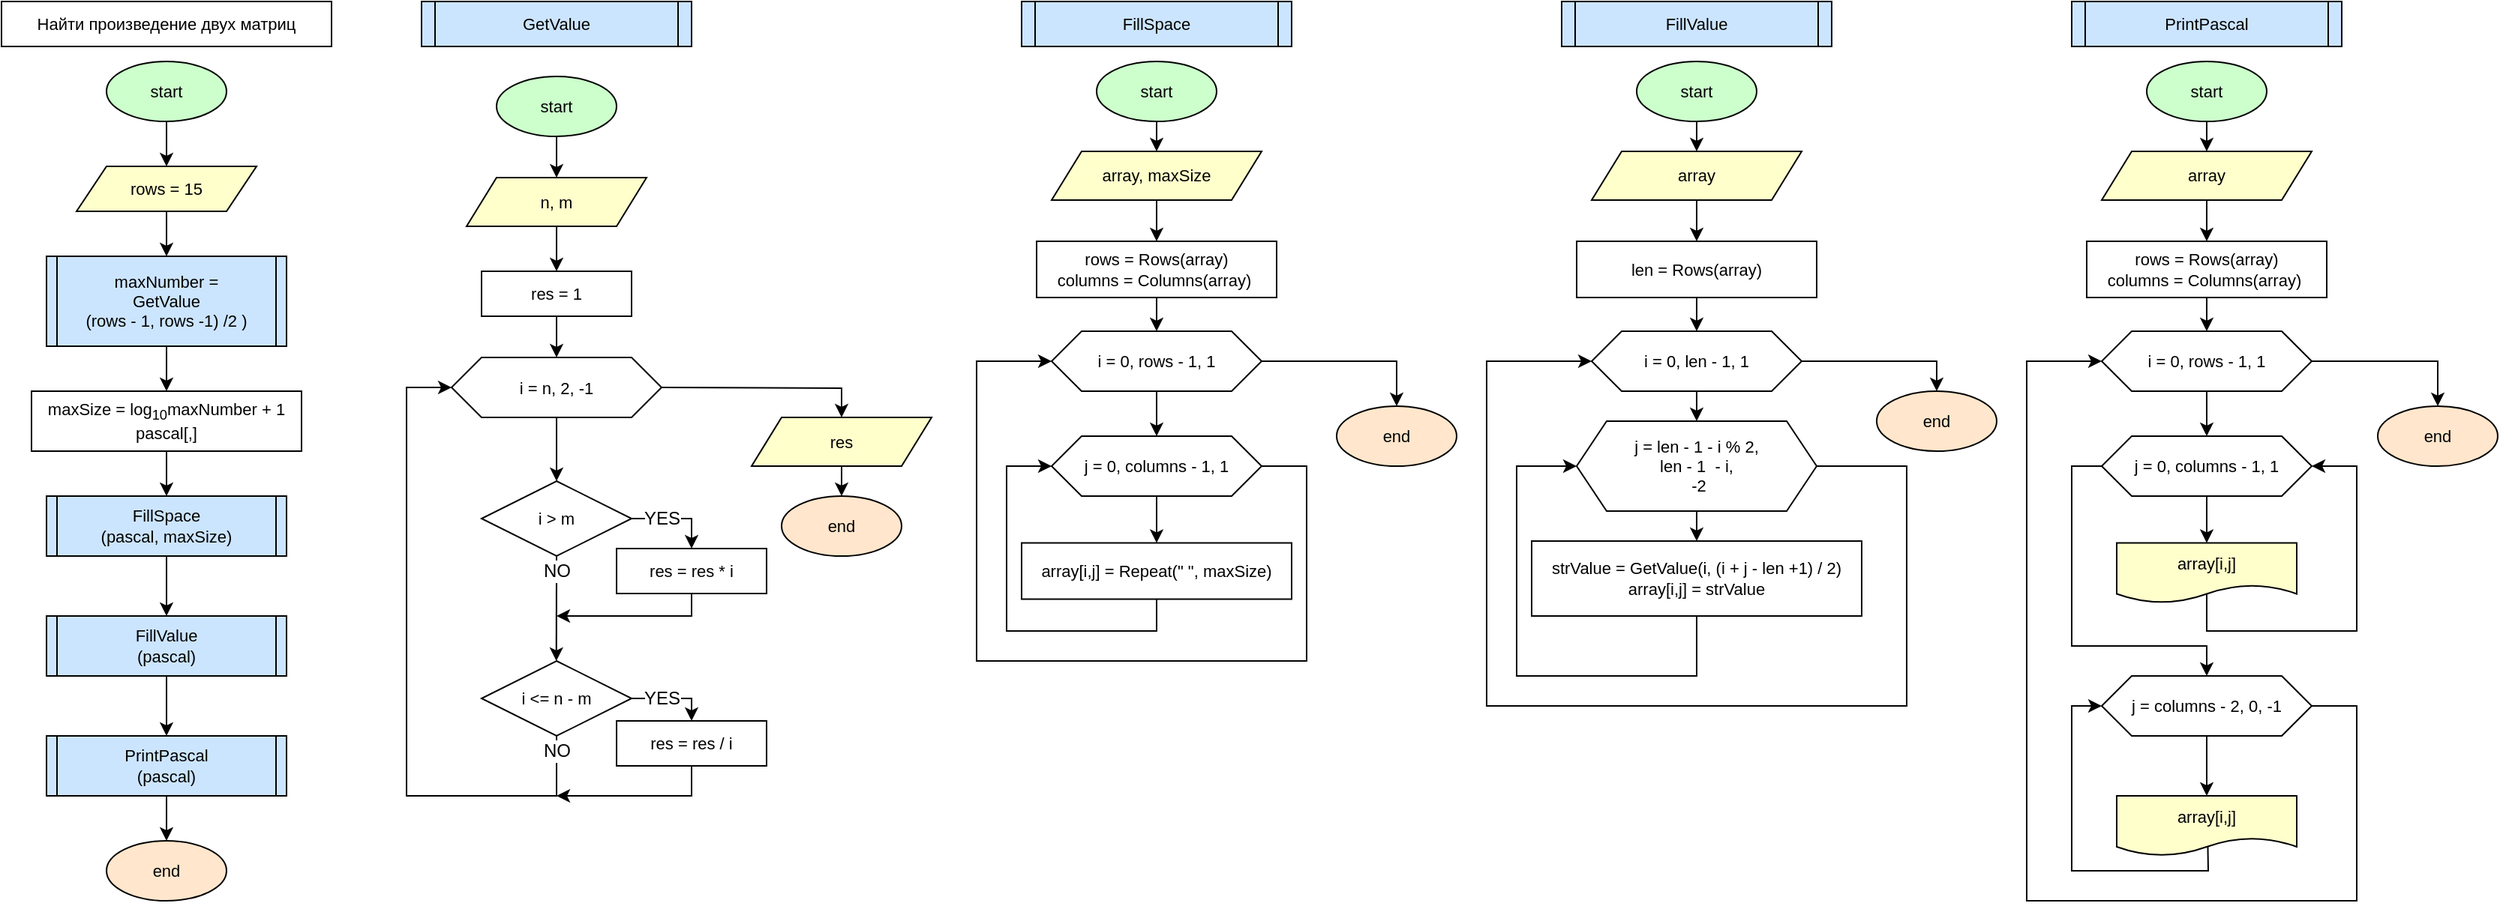 <mxfile scale="1.2" border="0">
    <diagram id="Aivqml-ADPJbA_GyeIOO" name="Page-1">
        <mxGraphModel dx="1597" dy="889" grid="1" gridSize="10" guides="1" tooltips="1" connect="1" arrows="1" fold="1" page="1" pageScale="1" pageWidth="827" pageHeight="1169" background="#FFFFFF" math="0" shadow="0">
            <root>
                <mxCell id="0"/>
                <mxCell id="1" parent="0"/>
                <mxCell id="453" value="" style="edgeStyle=none;rounded=0;orthogonalLoop=1;jettySize=auto;html=1;fontFamily=Helvetica;fontSize=11;fontColor=#000000;fillColor=#FFFFFF;strokeColor=#000000;labelBackgroundColor=none;" edge="1" parent="1" source="454">
                    <mxGeometry relative="1" as="geometry">
                        <mxPoint x="110" y="120" as="targetPoint"/>
                    </mxGeometry>
                </mxCell>
                <mxCell id="454" value="start" style="ellipse;whiteSpace=wrap;html=1;fillColor=#CCFFCC;fontSize=11;strokeColor=#000000;fontColor=#000000;rounded=0;labelBackgroundColor=none;endArrow=classic;" vertex="1" parent="1">
                    <mxGeometry x="70" y="50" width="80" height="40" as="geometry"/>
                </mxCell>
                <mxCell id="455" value="" style="edgeStyle=none;rounded=0;orthogonalLoop=1;jettySize=auto;html=1;fontFamily=Helvetica;fontSize=11;fontColor=#000000;fillColor=#FFFFFF;strokeColor=#000000;labelBackgroundColor=none;" edge="1" parent="1" source="456" target="462">
                    <mxGeometry relative="1" as="geometry"/>
                </mxCell>
                <mxCell id="456" value="maxNumber =&lt;br&gt;GetValue&lt;br&gt;(rows - 1, rows -1) /2 )" style="shape=process;whiteSpace=wrap;html=1;backgroundOutline=1;size=0.045;fillColor=#CCE5FF;fontSize=11;strokeColor=#000000;fontColor=#000000;rounded=0;labelBackgroundColor=none;endArrow=classic;" vertex="1" parent="1">
                    <mxGeometry x="30" y="180" width="160" height="60" as="geometry"/>
                </mxCell>
                <mxCell id="457" value="" style="edgeStyle=none;rounded=0;orthogonalLoop=1;jettySize=auto;html=1;fontFamily=Helvetica;fontSize=11;fontColor=#000000;fillColor=#FFFFFF;strokeColor=#000000;labelBackgroundColor=none;" edge="1" parent="1" source="458" target="464">
                    <mxGeometry relative="1" as="geometry"/>
                </mxCell>
                <mxCell id="458" value="FillSpace&lt;br&gt;(pascal, maxSize)" style="shape=process;whiteSpace=wrap;html=1;backgroundOutline=1;size=0.045;fillColor=#CCE5FF;fontSize=11;strokeColor=#000000;fontColor=#000000;rounded=0;labelBackgroundColor=none;endArrow=classic;" vertex="1" parent="1">
                    <mxGeometry x="30" y="340" width="160" height="40" as="geometry"/>
                </mxCell>
                <mxCell id="459" value="Найти произведение двух матриц" style="whiteSpace=wrap;html=1;rounded=0;fontSize=11;fillColor=#FFFFFF;strokeColor=#000000;fontColor=#000000;labelBackgroundColor=none;endArrow=classic;" vertex="1" parent="1">
                    <mxGeometry y="10" width="220" height="30" as="geometry"/>
                </mxCell>
                <mxCell id="460" value="" style="edgeStyle=none;rounded=0;orthogonalLoop=1;jettySize=auto;html=1;fontFamily=Helvetica;fontSize=11;fontColor=#000000;fillColor=#FFFFFF;strokeColor=#000000;labelBackgroundColor=none;" edge="1" parent="1" target="456">
                    <mxGeometry relative="1" as="geometry">
                        <mxPoint x="110" y="150" as="sourcePoint"/>
                    </mxGeometry>
                </mxCell>
                <mxCell id="461" value="" style="edgeStyle=none;rounded=0;orthogonalLoop=1;jettySize=auto;html=1;fontFamily=Helvetica;fontSize=11;fontColor=#000000;fillColor=#FFFFFF;strokeColor=#000000;labelBackgroundColor=none;" edge="1" parent="1" source="462" target="458">
                    <mxGeometry relative="1" as="geometry"/>
                </mxCell>
                <mxCell id="462" value="maxSize = log&lt;sub&gt;10&lt;/sub&gt;maxNumber + 1&lt;br&gt;pascal[,]" style="rounded=0;whiteSpace=wrap;html=1;fontFamily=Helvetica;fontSize=11;fontColor=#000000;strokeColor=#000000;fillColor=#FFFFFF;labelBackgroundColor=none;endArrow=classic;" vertex="1" parent="1">
                    <mxGeometry x="20" y="270" width="180" height="40" as="geometry"/>
                </mxCell>
                <mxCell id="463" value="" style="edgeStyle=none;rounded=0;orthogonalLoop=1;jettySize=auto;html=1;fontFamily=Helvetica;fontSize=11;fontColor=#000000;fillColor=#FFFFFF;strokeColor=#000000;labelBackgroundColor=none;" edge="1" parent="1" source="464" target="466">
                    <mxGeometry relative="1" as="geometry"/>
                </mxCell>
                <mxCell id="464" value="FillValue&lt;br&gt;(pascal)" style="shape=process;whiteSpace=wrap;html=1;backgroundOutline=1;size=0.045;fillColor=#CCE5FF;fontSize=11;strokeColor=#000000;fontColor=#000000;rounded=0;labelBackgroundColor=none;endArrow=classic;" vertex="1" parent="1">
                    <mxGeometry x="30" y="420" width="160" height="40" as="geometry"/>
                </mxCell>
                <mxCell id="465" value="" style="edgeStyle=none;rounded=0;orthogonalLoop=1;jettySize=auto;html=1;fontFamily=Helvetica;fontSize=11;fontColor=#000000;fillColor=#FFFFFF;strokeColor=#000000;labelBackgroundColor=none;" edge="1" parent="1" source="466" target="467">
                    <mxGeometry relative="1" as="geometry"/>
                </mxCell>
                <mxCell id="466" value="PrintPascal&lt;br&gt;(pascal)" style="shape=process;whiteSpace=wrap;html=1;backgroundOutline=1;size=0.045;fillColor=#CCE5FF;fontSize=11;strokeColor=#000000;fontColor=#000000;rounded=0;labelBackgroundColor=none;endArrow=classic;" vertex="1" parent="1">
                    <mxGeometry x="30" y="500" width="160" height="40" as="geometry"/>
                </mxCell>
                <mxCell id="467" value="end" style="ellipse;whiteSpace=wrap;html=1;fillColor=#FFE6CC;fontSize=11;strokeColor=#000000;fontColor=#000000;rounded=0;labelBackgroundColor=none;endArrow=classic;" vertex="1" parent="1">
                    <mxGeometry x="70" y="570" width="80" height="40" as="geometry"/>
                </mxCell>
                <mxCell id="468" value="rows = 15" style="shape=parallelogram;perimeter=parallelogramPerimeter;whiteSpace=wrap;html=1;fixedSize=1;fontFamily=Helvetica;fontSize=11;fontColor=#000000;strokeColor=#000000;fillColor=#FFFFCC;rounded=0;labelBackgroundColor=none;endArrow=classic;" vertex="1" parent="1">
                    <mxGeometry x="50" y="120" width="120" height="30" as="geometry"/>
                </mxCell>
                <mxCell id="469" value="GetValue" style="shape=process;whiteSpace=wrap;html=1;backgroundOutline=1;fontSize=11;size=0.05;fillColor=#CCE5FF;rounded=0;strokeColor=#000000;fontColor=#000000;labelBackgroundColor=none;endArrow=classic;" vertex="1" parent="1">
                    <mxGeometry x="280" y="10" width="180" height="30" as="geometry"/>
                </mxCell>
                <mxCell id="470" value="" style="edgeStyle=none;orthogonalLoop=1;jettySize=auto;html=1;fontSize=11;rounded=0;fillColor=#FFFFFF;strokeColor=#000000;fontColor=#000000;labelBackgroundColor=none;" edge="1" parent="1" source="471" target="473">
                    <mxGeometry relative="1" as="geometry"/>
                </mxCell>
                <mxCell id="471" value="start" style="ellipse;whiteSpace=wrap;html=1;fillColor=#CCFFCC;rounded=0;fontSize=11;strokeColor=#000000;fontColor=#000000;labelBackgroundColor=none;endArrow=classic;" vertex="1" parent="1">
                    <mxGeometry x="330" y="60" width="80" height="40" as="geometry"/>
                </mxCell>
                <mxCell id="472" value="" style="edgeStyle=none;orthogonalLoop=1;jettySize=auto;html=1;fontSize=11;rounded=0;fillColor=#FFFFFF;strokeColor=#000000;fontColor=#000000;labelBackgroundColor=none;" edge="1" parent="1" source="473" target="475">
                    <mxGeometry relative="1" as="geometry"/>
                </mxCell>
                <mxCell id="473" value="n, m" style="shape=parallelogram;perimeter=parallelogramPerimeter;whiteSpace=wrap;html=1;fixedSize=1;fontSize=11;fillColor=#FFFFCC;rounded=0;strokeColor=#000000;fontColor=#000000;labelBackgroundColor=none;endArrow=classic;" vertex="1" parent="1">
                    <mxGeometry x="310" y="127.5" width="120" height="32.5" as="geometry"/>
                </mxCell>
                <mxCell id="474" value="" style="edgeStyle=none;orthogonalLoop=1;jettySize=auto;html=1;fontSize=11;rounded=0;fillColor=#FFFFFF;strokeColor=#000000;fontColor=#000000;labelBackgroundColor=none;" edge="1" parent="1" source="475" target="477">
                    <mxGeometry relative="1" as="geometry"/>
                </mxCell>
                <mxCell id="475" value="res = 1" style="whiteSpace=wrap;html=1;rounded=0;fontSize=11;fillColor=#FFFFFF;strokeColor=#000000;fontColor=#000000;labelBackgroundColor=none;endArrow=classic;" vertex="1" parent="1">
                    <mxGeometry x="320" y="190" width="100" height="30" as="geometry"/>
                </mxCell>
                <mxCell id="476" value="" style="edgeStyle=none;orthogonalLoop=1;jettySize=auto;html=1;fontSize=11;rounded=0;entryX=0.5;entryY=0;entryDx=0;entryDy=0;fillColor=#FFFFFF;strokeColor=#000000;fontColor=#000000;labelBackgroundColor=none;" edge="1" parent="1" source="477" target="488">
                    <mxGeometry relative="1" as="geometry">
                        <mxPoint x="370" y="317.5" as="targetPoint"/>
                    </mxGeometry>
                </mxCell>
                <mxCell id="477" value="i = n, 2, -1" style="shape=hexagon;perimeter=hexagonPerimeter2;whiteSpace=wrap;html=1;fixedSize=1;fontSize=11;rounded=0;fillColor=#FFFFFF;strokeColor=#000000;fontColor=#000000;labelBackgroundColor=none;endArrow=classic;" vertex="1" parent="1">
                    <mxGeometry x="300" y="247.5" width="140" height="40" as="geometry"/>
                </mxCell>
                <mxCell id="478" value="" style="edgeStyle=none;orthogonalLoop=1;jettySize=auto;html=1;fontSize=11;exitX=1;exitY=0.5;exitDx=0;exitDy=0;entryX=0.5;entryY=0;entryDx=0;entryDy=0;rounded=0;fillColor=#FFFFFF;strokeColor=#000000;fontColor=#000000;labelBackgroundColor=none;" edge="1" parent="1" source="477" target="482">
                    <mxGeometry relative="1" as="geometry">
                        <Array as="points">
                            <mxPoint x="560" y="268"/>
                        </Array>
                    </mxGeometry>
                </mxCell>
                <mxCell id="479" style="edgeStyle=none;orthogonalLoop=1;jettySize=auto;html=1;entryX=0;entryY=0.5;entryDx=0;entryDy=0;fontSize=11;rounded=0;exitX=0.5;exitY=1;exitDx=0;exitDy=0;fillColor=#FFFFFF;strokeColor=#000000;fontColor=#000000;labelBackgroundColor=none;" edge="1" parent="1" source="493" target="477">
                    <mxGeometry relative="1" as="geometry">
                        <Array as="points">
                            <mxPoint x="370" y="540"/>
                            <mxPoint x="270" y="540"/>
                            <mxPoint x="270" y="267.5"/>
                        </Array>
                        <mxPoint x="260" y="450" as="sourcePoint"/>
                    </mxGeometry>
                </mxCell>
                <mxCell id="480" value="NO" style="edgeLabel;html=1;align=center;verticalAlign=middle;resizable=0;points=[];fontSize=12;fontFamily=Helvetica;fontColor=#000000;labelBackgroundColor=#FFFFFF;" vertex="1" connectable="0" parent="479">
                    <mxGeometry x="-0.957" relative="1" as="geometry">
                        <mxPoint as="offset"/>
                    </mxGeometry>
                </mxCell>
                <mxCell id="481" value="" style="edgeStyle=none;orthogonalLoop=1;jettySize=auto;html=1;fontSize=11;rounded=0;fillColor=#FFFFFF;strokeColor=#000000;fontColor=#000000;labelBackgroundColor=none;" edge="1" parent="1" source="482" target="483">
                    <mxGeometry relative="1" as="geometry"/>
                </mxCell>
                <mxCell id="482" value="res" style="shape=parallelogram;perimeter=parallelogramPerimeter;whiteSpace=wrap;html=1;fixedSize=1;fontSize=11;fillColor=#FFFFCC;rounded=0;strokeColor=#000000;fontColor=#000000;labelBackgroundColor=none;endArrow=classic;" vertex="1" parent="1">
                    <mxGeometry x="500" y="287.5" width="120" height="32.5" as="geometry"/>
                </mxCell>
                <mxCell id="483" value="end" style="ellipse;whiteSpace=wrap;html=1;fillColor=#FFE6CC;rounded=0;fontSize=11;strokeColor=#000000;fontColor=#000000;labelBackgroundColor=none;endArrow=classic;" vertex="1" parent="1">
                    <mxGeometry x="520" y="340" width="80" height="40" as="geometry"/>
                </mxCell>
                <mxCell id="484" style="edgeStyle=none;rounded=0;orthogonalLoop=1;jettySize=auto;html=1;exitX=1;exitY=0.5;exitDx=0;exitDy=0;entryX=0.5;entryY=0;entryDx=0;entryDy=0;fontFamily=Helvetica;fontSize=11;fontColor=#000000;fillColor=#FFFFFF;strokeColor=#000000;labelBackgroundColor=none;" edge="1" parent="1" source="488" target="490">
                    <mxGeometry relative="1" as="geometry">
                        <Array as="points">
                            <mxPoint x="460" y="355"/>
                        </Array>
                    </mxGeometry>
                </mxCell>
                <mxCell id="485" value="YES" style="edgeLabel;html=1;align=center;verticalAlign=middle;resizable=0;points=[];fontSize=12;fontFamily=Helvetica;fontColor=#000000;labelBackgroundColor=#FFFFFF;" vertex="1" connectable="0" parent="484">
                    <mxGeometry x="-0.591" relative="1" as="geometry">
                        <mxPoint x="7" as="offset"/>
                    </mxGeometry>
                </mxCell>
                <mxCell id="486" style="edgeStyle=none;rounded=0;orthogonalLoop=1;jettySize=auto;html=1;exitX=0.5;exitY=1;exitDx=0;exitDy=0;fontFamily=Helvetica;fontSize=11;fontColor=#000000;fillColor=#FFFFFF;strokeColor=#000000;labelBackgroundColor=none;" edge="1" parent="1" source="488">
                    <mxGeometry relative="1" as="geometry">
                        <mxPoint x="369.857" y="450.0" as="targetPoint"/>
                    </mxGeometry>
                </mxCell>
                <mxCell id="487" value="NO" style="edgeLabel;html=1;align=center;verticalAlign=middle;resizable=0;points=[];fontSize=12;fontFamily=Helvetica;fontColor=#000000;labelBackgroundColor=#FFFFFF;" vertex="1" connectable="0" parent="486">
                    <mxGeometry x="-0.729" relative="1" as="geometry">
                        <mxPoint as="offset"/>
                    </mxGeometry>
                </mxCell>
                <mxCell id="488" value="i &amp;gt; m" style="rhombus;whiteSpace=wrap;html=1;fontFamily=Helvetica;fontSize=11;fontColor=#000000;strokeColor=#000000;fillColor=#FFFFFF;rounded=0;labelBackgroundColor=none;endArrow=classic;" vertex="1" parent="1">
                    <mxGeometry x="320" y="330" width="100" height="50" as="geometry"/>
                </mxCell>
                <mxCell id="489" style="edgeStyle=none;rounded=0;orthogonalLoop=1;jettySize=auto;html=1;exitX=0.5;exitY=1;exitDx=0;exitDy=0;fontFamily=Helvetica;fontSize=11;fontColor=#000000;endArrow=classic;endFill=1;fillColor=#FFFFFF;strokeColor=#000000;labelBackgroundColor=none;" edge="1" parent="1" source="490">
                    <mxGeometry relative="1" as="geometry">
                        <mxPoint x="370" y="420.0" as="targetPoint"/>
                        <Array as="points">
                            <mxPoint x="460" y="420"/>
                        </Array>
                    </mxGeometry>
                </mxCell>
                <mxCell id="490" value="res = res * i" style="whiteSpace=wrap;html=1;rounded=0;fontSize=11;fillColor=#FFFFFF;strokeColor=#000000;fontColor=#000000;labelBackgroundColor=none;endArrow=classic;" vertex="1" parent="1">
                    <mxGeometry x="410" y="375" width="100" height="30" as="geometry"/>
                </mxCell>
                <mxCell id="491" style="edgeStyle=none;rounded=0;orthogonalLoop=1;jettySize=auto;html=1;exitX=1;exitY=0.5;exitDx=0;exitDy=0;entryX=0.5;entryY=0;entryDx=0;entryDy=0;fontFamily=Helvetica;fontSize=11;fontColor=#000000;endArrow=classic;endFill=1;fillColor=#FFFFFF;strokeColor=#000000;labelBackgroundColor=none;" edge="1" parent="1" source="493" target="495">
                    <mxGeometry relative="1" as="geometry">
                        <Array as="points">
                            <mxPoint x="460" y="475"/>
                        </Array>
                    </mxGeometry>
                </mxCell>
                <mxCell id="492" value="YES" style="edgeLabel;html=1;align=center;verticalAlign=middle;resizable=0;points=[];fontSize=12;fontFamily=Helvetica;fontColor=#000000;labelBackgroundColor=#FFFFFF;" vertex="1" connectable="0" parent="491">
                    <mxGeometry x="-0.704" relative="1" as="geometry">
                        <mxPoint x="12" as="offset"/>
                    </mxGeometry>
                </mxCell>
                <mxCell id="493" value="i &amp;lt;= n - m" style="rhombus;whiteSpace=wrap;html=1;fontFamily=Helvetica;fontSize=11;fontColor=#000000;strokeColor=#000000;fillColor=#FFFFFF;rounded=0;labelBackgroundColor=none;endArrow=classic;" vertex="1" parent="1">
                    <mxGeometry x="320" y="450" width="100" height="50" as="geometry"/>
                </mxCell>
                <mxCell id="494" style="edgeStyle=none;rounded=0;orthogonalLoop=1;jettySize=auto;html=1;exitX=0.5;exitY=1;exitDx=0;exitDy=0;fontFamily=Helvetica;fontSize=11;fontColor=#000000;endArrow=classic;endFill=1;fillColor=#FFFFFF;strokeColor=#000000;labelBackgroundColor=none;" edge="1" parent="1" source="495">
                    <mxGeometry relative="1" as="geometry">
                        <mxPoint x="370" y="540.0" as="targetPoint"/>
                        <Array as="points">
                            <mxPoint x="460" y="540"/>
                        </Array>
                    </mxGeometry>
                </mxCell>
                <mxCell id="495" value="res = res / i" style="whiteSpace=wrap;html=1;rounded=0;fontSize=11;fillColor=#FFFFFF;strokeColor=#000000;fontColor=#000000;labelBackgroundColor=none;endArrow=classic;" vertex="1" parent="1">
                    <mxGeometry x="410" y="490" width="100" height="30" as="geometry"/>
                </mxCell>
                <mxCell id="496" value="FillSpace" style="shape=process;whiteSpace=wrap;html=1;backgroundOutline=1;fontSize=11;size=0.05;fillColor=#CCE5FF;rounded=0;strokeColor=#000000;fontColor=#000000;labelBackgroundColor=none;endArrow=classic;" vertex="1" parent="1">
                    <mxGeometry x="680" y="10" width="180" height="30" as="geometry"/>
                </mxCell>
                <mxCell id="497" style="edgeStyle=none;orthogonalLoop=1;jettySize=auto;html=1;entryX=0.5;entryY=0;entryDx=0;entryDy=0;fontSize=11;endArrow=classic;endFill=1;rounded=0;fillColor=#FFFFFF;strokeColor=#000000;fontColor=#000000;labelBackgroundColor=none;" edge="1" parent="1" source="498" target="500">
                    <mxGeometry relative="1" as="geometry"/>
                </mxCell>
                <mxCell id="498" value="start" style="ellipse;whiteSpace=wrap;html=1;fillColor=#CCFFCC;rounded=0;fontSize=11;strokeColor=#000000;fontColor=#000000;labelBackgroundColor=none;endArrow=classic;" vertex="1" parent="1">
                    <mxGeometry x="730" y="50" width="80" height="40" as="geometry"/>
                </mxCell>
                <mxCell id="499" value="" style="edgeStyle=none;rounded=0;orthogonalLoop=1;jettySize=auto;html=1;fontFamily=Helvetica;fontSize=11;fontColor=#000000;endArrow=classic;endFill=1;fillColor=#FFFFFF;strokeColor=#000000;labelBackgroundColor=none;" edge="1" parent="1" source="500" target="511">
                    <mxGeometry relative="1" as="geometry"/>
                </mxCell>
                <mxCell id="500" value="array, maxSize" style="shape=parallelogram;perimeter=parallelogramPerimeter;whiteSpace=wrap;html=1;fixedSize=1;fontSize=11;fillColor=#FFFFCC;rounded=0;strokeColor=#000000;fontColor=#000000;labelBackgroundColor=none;endArrow=classic;" vertex="1" parent="1">
                    <mxGeometry x="700" y="110" width="140" height="32.5" as="geometry"/>
                </mxCell>
                <mxCell id="501" value="" style="edgeStyle=none;orthogonalLoop=1;jettySize=auto;html=1;fontSize=11;rounded=0;entryX=0.5;entryY=0;entryDx=0;entryDy=0;fillColor=#FFFFFF;strokeColor=#000000;fontColor=#000000;labelBackgroundColor=none;" edge="1" parent="1" source="503" target="506">
                    <mxGeometry relative="1" as="geometry">
                        <mxPoint x="770" y="300.0" as="targetPoint"/>
                    </mxGeometry>
                </mxCell>
                <mxCell id="502" style="edgeStyle=none;orthogonalLoop=1;jettySize=auto;html=1;exitX=1;exitY=0.5;exitDx=0;exitDy=0;fontSize=11;endArrow=classic;endFill=1;entryX=0.5;entryY=0;entryDx=0;entryDy=0;rounded=0;fillColor=#FFFFFF;strokeColor=#000000;fontColor=#000000;labelBackgroundColor=none;" edge="1" parent="1" source="503" target="509">
                    <mxGeometry relative="1" as="geometry">
                        <mxPoint x="930" y="270" as="targetPoint"/>
                        <Array as="points">
                            <mxPoint x="930" y="250"/>
                        </Array>
                    </mxGeometry>
                </mxCell>
                <mxCell id="503" value="i = 0, rows - 1, 1" style="shape=hexagon;perimeter=hexagonPerimeter2;whiteSpace=wrap;html=1;fixedSize=1;fontSize=11;rounded=0;fillColor=#FFFFFF;strokeColor=#000000;fontColor=#000000;labelBackgroundColor=none;endArrow=classic;" vertex="1" parent="1">
                    <mxGeometry x="700" y="230" width="140" height="40" as="geometry"/>
                </mxCell>
                <mxCell id="504" style="edgeStyle=none;orthogonalLoop=1;jettySize=auto;html=1;exitX=1;exitY=0.5;exitDx=0;exitDy=0;fontSize=11;endArrow=classic;endFill=1;entryX=0;entryY=0.5;entryDx=0;entryDy=0;rounded=0;fillColor=#FFFFFF;strokeColor=#000000;fontColor=#000000;labelBackgroundColor=none;" edge="1" parent="1" source="506" target="503">
                    <mxGeometry relative="1" as="geometry">
                        <mxPoint x="770" y="550" as="targetPoint"/>
                        <Array as="points">
                            <mxPoint x="870" y="320"/>
                            <mxPoint x="870" y="450"/>
                            <mxPoint x="770" y="450"/>
                            <mxPoint x="650" y="450"/>
                            <mxPoint x="650" y="250"/>
                        </Array>
                    </mxGeometry>
                </mxCell>
                <mxCell id="505" value="" style="edgeStyle=none;rounded=0;orthogonalLoop=1;jettySize=auto;html=1;fillColor=#FFFFFF;strokeColor=#000000;fontColor=#000000;labelBackgroundColor=none;" edge="1" parent="1" source="506" target="508">
                    <mxGeometry relative="1" as="geometry"/>
                </mxCell>
                <mxCell id="506" value="j = 0, columns - 1, 1" style="shape=hexagon;perimeter=hexagonPerimeter2;whiteSpace=wrap;html=1;fixedSize=1;fontSize=11;rounded=0;fillColor=#FFFFFF;strokeColor=#000000;fontColor=#000000;labelBackgroundColor=none;endArrow=classic;" vertex="1" parent="1">
                    <mxGeometry x="700" y="300" width="140" height="40" as="geometry"/>
                </mxCell>
                <mxCell id="507" style="edgeStyle=none;orthogonalLoop=1;jettySize=auto;html=1;exitX=0.5;exitY=1;exitDx=0;exitDy=0;entryX=0;entryY=0.5;entryDx=0;entryDy=0;fontSize=11;rounded=0;fillColor=#FFFFFF;strokeColor=#000000;fontColor=#000000;labelBackgroundColor=none;" edge="1" parent="1" source="508" target="506">
                    <mxGeometry relative="1" as="geometry">
                        <Array as="points">
                            <mxPoint x="770" y="430"/>
                            <mxPoint x="670" y="430"/>
                            <mxPoint x="670" y="320"/>
                        </Array>
                    </mxGeometry>
                </mxCell>
                <mxCell id="508" value="array[i,j] = Repeat(&quot; &quot;, maxSize)" style="whiteSpace=wrap;html=1;rounded=0;fontSize=11;fillColor=#FFFFFF;strokeColor=#000000;fontColor=#000000;labelBackgroundColor=none;endArrow=classic;" vertex="1" parent="1">
                    <mxGeometry x="680" y="371.25" width="180" height="37.5" as="geometry"/>
                </mxCell>
                <mxCell id="509" value="end" style="ellipse;whiteSpace=wrap;html=1;fillColor=#FFE6CC;rounded=0;fontSize=11;strokeColor=#000000;fontColor=#000000;labelBackgroundColor=none;endArrow=classic;" vertex="1" parent="1">
                    <mxGeometry x="890" y="280" width="80" height="40" as="geometry"/>
                </mxCell>
                <mxCell id="510" value="" style="edgeStyle=none;rounded=0;orthogonalLoop=1;jettySize=auto;html=1;fontFamily=Helvetica;fontSize=11;fontColor=#000000;endArrow=classic;endFill=1;entryX=0.5;entryY=0;entryDx=0;entryDy=0;fillColor=#FFFFFF;strokeColor=#000000;labelBackgroundColor=none;" edge="1" parent="1" source="511" target="503">
                    <mxGeometry relative="1" as="geometry">
                        <mxPoint x="770" y="230" as="targetPoint"/>
                    </mxGeometry>
                </mxCell>
                <mxCell id="511" value="rows = Rows(array)&lt;br&gt;columns = Columns(array)&amp;nbsp;" style="whiteSpace=wrap;html=1;rounded=0;fontSize=11;fillColor=#FFFFFF;strokeColor=#000000;fontColor=#000000;labelBackgroundColor=none;endArrow=classic;" vertex="1" parent="1">
                    <mxGeometry x="690" y="170" width="160" height="37.5" as="geometry"/>
                </mxCell>
                <mxCell id="512" value="FillValue" style="shape=process;whiteSpace=wrap;html=1;backgroundOutline=1;fontSize=11;size=0.05;fillColor=#CCE5FF;rounded=0;strokeColor=#000000;fontColor=#000000;labelBackgroundColor=none;endArrow=classic;" vertex="1" parent="1">
                    <mxGeometry x="1040" y="10" width="180" height="30" as="geometry"/>
                </mxCell>
                <mxCell id="513" style="edgeStyle=none;orthogonalLoop=1;jettySize=auto;html=1;entryX=0.5;entryY=0;entryDx=0;entryDy=0;fontSize=11;endArrow=classic;endFill=1;rounded=0;fillColor=#FFFFFF;strokeColor=#000000;fontColor=#000000;labelBackgroundColor=none;" edge="1" parent="1" source="514" target="516">
                    <mxGeometry relative="1" as="geometry"/>
                </mxCell>
                <mxCell id="514" value="start" style="ellipse;whiteSpace=wrap;html=1;fillColor=#CCFFCC;rounded=0;fontSize=11;strokeColor=#000000;fontColor=#000000;labelBackgroundColor=none;endArrow=classic;" vertex="1" parent="1">
                    <mxGeometry x="1090" y="50" width="80" height="40" as="geometry"/>
                </mxCell>
                <mxCell id="515" value="" style="edgeStyle=none;rounded=0;orthogonalLoop=1;jettySize=auto;html=1;fontFamily=Helvetica;fontSize=11;fontColor=#000000;endArrow=classic;endFill=1;fillColor=#FFFFFF;strokeColor=#000000;labelBackgroundColor=none;" edge="1" parent="1" source="516" target="525">
                    <mxGeometry relative="1" as="geometry"/>
                </mxCell>
                <mxCell id="516" value="array" style="shape=parallelogram;perimeter=parallelogramPerimeter;whiteSpace=wrap;html=1;fixedSize=1;fontSize=11;fillColor=#FFFFCC;rounded=0;strokeColor=#000000;fontColor=#000000;labelBackgroundColor=none;endArrow=classic;" vertex="1" parent="1">
                    <mxGeometry x="1060" y="110" width="140" height="32.5" as="geometry"/>
                </mxCell>
                <mxCell id="517" value="" style="edgeStyle=none;orthogonalLoop=1;jettySize=auto;html=1;fontSize=11;rounded=0;entryX=0.5;entryY=0;entryDx=0;entryDy=0;fillColor=#FFFFFF;strokeColor=#000000;fontColor=#000000;labelBackgroundColor=none;" edge="1" parent="1" source="519" target="521">
                    <mxGeometry relative="1" as="geometry">
                        <mxPoint x="1130" y="300.0" as="targetPoint"/>
                    </mxGeometry>
                </mxCell>
                <mxCell id="518" style="edgeStyle=none;orthogonalLoop=1;jettySize=auto;html=1;exitX=1;exitY=0.5;exitDx=0;exitDy=0;fontSize=11;endArrow=classic;endFill=1;entryX=0.5;entryY=0;entryDx=0;entryDy=0;rounded=0;fillColor=#FFFFFF;strokeColor=#000000;fontColor=#000000;labelBackgroundColor=none;" edge="1" parent="1" source="519" target="526">
                    <mxGeometry relative="1" as="geometry">
                        <mxPoint x="1290" y="280" as="targetPoint"/>
                        <Array as="points">
                            <mxPoint x="1290" y="250"/>
                        </Array>
                    </mxGeometry>
                </mxCell>
                <mxCell id="519" value="i = 0, len - 1, 1" style="shape=hexagon;perimeter=hexagonPerimeter2;whiteSpace=wrap;html=1;fixedSize=1;fontSize=11;rounded=0;fillColor=#FFFFFF;strokeColor=#000000;fontColor=#000000;labelBackgroundColor=none;endArrow=classic;" vertex="1" parent="1">
                    <mxGeometry x="1060" y="230" width="140" height="40" as="geometry"/>
                </mxCell>
                <mxCell id="520" value="" style="edgeStyle=none;rounded=0;orthogonalLoop=1;jettySize=auto;html=1;fillColor=#FFFFFF;strokeColor=#000000;fontColor=#000000;labelBackgroundColor=none;" edge="1" parent="1" source="521" target="523">
                    <mxGeometry relative="1" as="geometry"/>
                </mxCell>
                <mxCell id="521" value="j = len - 1 - i % 2,&lt;br&gt;len - 1&amp;nbsp; - i,&lt;br&gt;&amp;nbsp;-2" style="shape=hexagon;perimeter=hexagonPerimeter2;whiteSpace=wrap;html=1;fixedSize=1;fontSize=11;rounded=0;fillColor=#FFFFFF;strokeColor=#000000;fontColor=#000000;labelBackgroundColor=none;endArrow=classic;" vertex="1" parent="1">
                    <mxGeometry x="1050" y="290" width="160" height="60" as="geometry"/>
                </mxCell>
                <mxCell id="522" style="edgeStyle=none;orthogonalLoop=1;jettySize=auto;html=1;exitX=0.5;exitY=1;exitDx=0;exitDy=0;entryX=0;entryY=0.5;entryDx=0;entryDy=0;fontSize=11;rounded=0;fillColor=#FFFFFF;strokeColor=#000000;fontColor=#000000;labelBackgroundColor=none;" edge="1" parent="1" source="523" target="521">
                    <mxGeometry relative="1" as="geometry">
                        <Array as="points">
                            <mxPoint x="1130" y="460"/>
                            <mxPoint x="1010" y="460"/>
                            <mxPoint x="1010" y="320"/>
                        </Array>
                    </mxGeometry>
                </mxCell>
                <mxCell id="523" value="strValue = GetValue(i, (i + j - len +1) / 2)&lt;br&gt;array[i,j] = strValue" style="whiteSpace=wrap;html=1;rounded=0;fontSize=11;fillColor=#FFFFFF;strokeColor=#000000;fontColor=#000000;labelBackgroundColor=none;endArrow=classic;" vertex="1" parent="1">
                    <mxGeometry x="1020" y="370" width="220" height="50" as="geometry"/>
                </mxCell>
                <mxCell id="524" value="" style="edgeStyle=none;rounded=0;orthogonalLoop=1;jettySize=auto;html=1;fontFamily=Helvetica;fontSize=11;fontColor=#000000;endArrow=classic;endFill=1;entryX=0.5;entryY=0;entryDx=0;entryDy=0;fillColor=#FFFFFF;strokeColor=#000000;labelBackgroundColor=none;" edge="1" parent="1" source="525" target="519">
                    <mxGeometry relative="1" as="geometry">
                        <mxPoint x="1130" y="230" as="targetPoint"/>
                    </mxGeometry>
                </mxCell>
                <mxCell id="525" value="len = Rows(array)" style="whiteSpace=wrap;html=1;rounded=0;fontSize=11;fillColor=#FFFFFF;strokeColor=#000000;fontColor=#000000;labelBackgroundColor=none;endArrow=classic;" vertex="1" parent="1">
                    <mxGeometry x="1050" y="170" width="160" height="37.5" as="geometry"/>
                </mxCell>
                <mxCell id="526" value="end" style="ellipse;whiteSpace=wrap;html=1;fillColor=#FFE6CC;rounded=0;fontSize=11;strokeColor=#000000;fontColor=#000000;labelBackgroundColor=none;endArrow=classic;" vertex="1" parent="1">
                    <mxGeometry x="1250" y="270" width="80" height="40" as="geometry"/>
                </mxCell>
                <mxCell id="527" style="edgeStyle=none;orthogonalLoop=1;jettySize=auto;html=1;exitX=1;exitY=0.5;exitDx=0;exitDy=0;fontSize=11;endArrow=classic;endFill=1;entryX=0;entryY=0.5;entryDx=0;entryDy=0;rounded=0;fillColor=#FFFFFF;strokeColor=#000000;fontColor=#000000;labelBackgroundColor=none;" edge="1" parent="1" source="521" target="519">
                    <mxGeometry relative="1" as="geometry">
                        <mxPoint x="1060" y="250" as="targetPoint"/>
                        <Array as="points">
                            <mxPoint x="1270" y="320"/>
                            <mxPoint x="1270" y="480"/>
                            <mxPoint x="990" y="480"/>
                            <mxPoint x="990" y="250"/>
                        </Array>
                        <mxPoint x="1210" y="320" as="sourcePoint"/>
                    </mxGeometry>
                </mxCell>
                <mxCell id="528" value="PrintPascal" style="shape=process;whiteSpace=wrap;html=1;backgroundOutline=1;fontSize=11;size=0.05;fillColor=#CCE5FF;rounded=0;strokeColor=#000000;fontColor=#000000;labelBackgroundColor=none;endArrow=classic;" vertex="1" parent="1">
                    <mxGeometry x="1380" y="10" width="180" height="30" as="geometry"/>
                </mxCell>
                <mxCell id="529" style="edgeStyle=none;orthogonalLoop=1;jettySize=auto;html=1;entryX=0.5;entryY=0;entryDx=0;entryDy=0;fontSize=11;endArrow=classic;endFill=1;rounded=0;fillColor=#FFFFFF;strokeColor=#000000;fontColor=#000000;labelBackgroundColor=none;" edge="1" parent="1" source="530" target="532">
                    <mxGeometry relative="1" as="geometry"/>
                </mxCell>
                <mxCell id="530" value="start" style="ellipse;whiteSpace=wrap;html=1;fillColor=#CCFFCC;rounded=0;fontSize=11;strokeColor=#000000;fontColor=#000000;labelBackgroundColor=none;endArrow=classic;" vertex="1" parent="1">
                    <mxGeometry x="1430" y="50" width="80" height="40" as="geometry"/>
                </mxCell>
                <mxCell id="531" value="" style="edgeStyle=none;rounded=0;orthogonalLoop=1;jettySize=auto;html=1;fontFamily=Helvetica;fontSize=11;fontColor=#000000;endArrow=classic;endFill=1;fillColor=#FFFFFF;strokeColor=#000000;labelBackgroundColor=none;" edge="1" parent="1" source="532" target="542">
                    <mxGeometry relative="1" as="geometry"/>
                </mxCell>
                <mxCell id="532" value="array" style="shape=parallelogram;perimeter=parallelogramPerimeter;whiteSpace=wrap;html=1;fixedSize=1;fontSize=11;fillColor=#FFFFCC;rounded=0;strokeColor=#000000;fontColor=#000000;labelBackgroundColor=none;endArrow=classic;" vertex="1" parent="1">
                    <mxGeometry x="1400" y="110" width="140" height="32.5" as="geometry"/>
                </mxCell>
                <mxCell id="533" value="" style="edgeStyle=none;orthogonalLoop=1;jettySize=auto;html=1;fontSize=11;rounded=0;entryX=0.5;entryY=0;entryDx=0;entryDy=0;fillColor=#FFFFFF;strokeColor=#000000;fontColor=#000000;labelBackgroundColor=none;" edge="1" parent="1" source="535" target="539">
                    <mxGeometry relative="1" as="geometry">
                        <mxPoint x="1470" y="300.0" as="targetPoint"/>
                    </mxGeometry>
                </mxCell>
                <mxCell id="534" style="edgeStyle=none;orthogonalLoop=1;jettySize=auto;html=1;exitX=1;exitY=0.5;exitDx=0;exitDy=0;fontSize=11;endArrow=classic;endFill=1;entryX=0.5;entryY=0;entryDx=0;entryDy=0;rounded=0;fillColor=#FFFFFF;strokeColor=#000000;fontColor=#000000;labelBackgroundColor=none;" edge="1" parent="1" source="535" target="548">
                    <mxGeometry relative="1" as="geometry">
                        <mxPoint x="1630" y="280.0" as="targetPoint"/>
                        <Array as="points">
                            <mxPoint x="1624" y="250"/>
                        </Array>
                    </mxGeometry>
                </mxCell>
                <mxCell id="535" value="i = 0, rows - 1, 1" style="shape=hexagon;perimeter=hexagonPerimeter2;whiteSpace=wrap;html=1;fixedSize=1;fontSize=11;rounded=0;fillColor=#FFFFFF;strokeColor=#000000;fontColor=#000000;labelBackgroundColor=none;endArrow=classic;" vertex="1" parent="1">
                    <mxGeometry x="1400" y="230" width="140" height="40" as="geometry"/>
                </mxCell>
                <mxCell id="536" style="edgeStyle=none;orthogonalLoop=1;jettySize=auto;html=1;fontSize=11;endArrow=classic;endFill=1;entryX=0;entryY=0.5;entryDx=0;entryDy=0;rounded=0;exitX=1;exitY=0.5;exitDx=0;exitDy=0;fillColor=#FFFFFF;strokeColor=#000000;fontColor=#000000;labelBackgroundColor=none;" edge="1" parent="1" source="544" target="535">
                    <mxGeometry relative="1" as="geometry">
                        <mxPoint x="1470" y="550" as="targetPoint"/>
                        <Array as="points">
                            <mxPoint x="1570" y="480"/>
                            <mxPoint x="1570" y="610"/>
                            <mxPoint x="1350" y="610"/>
                            <mxPoint x="1350" y="450"/>
                            <mxPoint x="1350" y="250"/>
                        </Array>
                        <mxPoint x="1580" y="280" as="sourcePoint"/>
                    </mxGeometry>
                </mxCell>
                <mxCell id="537" value="" style="edgeStyle=none;rounded=0;orthogonalLoop=1;jettySize=auto;html=1;entryX=0.5;entryY=0;entryDx=0;entryDy=0;fillColor=#FFFFFF;strokeColor=#000000;fontColor=#000000;labelBackgroundColor=none;" edge="1" parent="1" source="539" target="545">
                    <mxGeometry relative="1" as="geometry">
                        <mxPoint x="1470" y="371.25" as="targetPoint"/>
                    </mxGeometry>
                </mxCell>
                <mxCell id="538" style="edgeStyle=none;rounded=0;orthogonalLoop=1;jettySize=auto;html=1;exitX=0;exitY=0.5;exitDx=0;exitDy=0;entryX=0.5;entryY=0;entryDx=0;entryDy=0;fontFamily=Helvetica;fontSize=11;fontColor=#000000;endArrow=classic;endFill=1;fillColor=#FFFFFF;strokeColor=#000000;labelBackgroundColor=none;" edge="1" parent="1" source="539" target="544">
                    <mxGeometry relative="1" as="geometry">
                        <Array as="points">
                            <mxPoint x="1380" y="320"/>
                            <mxPoint x="1380" y="440"/>
                            <mxPoint x="1470" y="440"/>
                        </Array>
                    </mxGeometry>
                </mxCell>
                <mxCell id="539" value="j = 0, columns - 1, 1" style="shape=hexagon;perimeter=hexagonPerimeter2;whiteSpace=wrap;html=1;fixedSize=1;fontSize=11;rounded=0;fillColor=#FFFFFF;strokeColor=#000000;fontColor=#000000;labelBackgroundColor=none;endArrow=classic;" vertex="1" parent="1">
                    <mxGeometry x="1400" y="300" width="140" height="40" as="geometry"/>
                </mxCell>
                <mxCell id="540" style="edgeStyle=none;orthogonalLoop=1;jettySize=auto;html=1;entryX=1;entryY=0.5;entryDx=0;entryDy=0;fontSize=11;rounded=0;fillColor=#FFFFFF;strokeColor=#000000;fontColor=#000000;labelBackgroundColor=none;" edge="1" parent="1" target="539">
                    <mxGeometry relative="1" as="geometry">
                        <Array as="points">
                            <mxPoint x="1470" y="430"/>
                            <mxPoint x="1570" y="430"/>
                            <mxPoint x="1570" y="320"/>
                        </Array>
                        <mxPoint x="1470.0" y="400.0" as="sourcePoint"/>
                    </mxGeometry>
                </mxCell>
                <mxCell id="541" value="" style="edgeStyle=none;rounded=0;orthogonalLoop=1;jettySize=auto;html=1;fontFamily=Helvetica;fontSize=11;fontColor=#000000;endArrow=classic;endFill=1;entryX=0.5;entryY=0;entryDx=0;entryDy=0;fillColor=#FFFFFF;strokeColor=#000000;labelBackgroundColor=none;" edge="1" parent="1" source="542" target="535">
                    <mxGeometry relative="1" as="geometry">
                        <mxPoint x="1470" y="230" as="targetPoint"/>
                    </mxGeometry>
                </mxCell>
                <mxCell id="542" value="rows = Rows(array)&lt;br&gt;columns = Columns(array)&amp;nbsp;" style="whiteSpace=wrap;html=1;rounded=0;fontSize=11;fillColor=#FFFFFF;strokeColor=#000000;fontColor=#000000;labelBackgroundColor=none;endArrow=classic;" vertex="1" parent="1">
                    <mxGeometry x="1390" y="170" width="160" height="37.5" as="geometry"/>
                </mxCell>
                <mxCell id="543" value="" style="edgeStyle=none;rounded=0;orthogonalLoop=1;jettySize=auto;html=1;fontFamily=Helvetica;fontSize=11;fontColor=#000000;endArrow=classic;endFill=1;entryX=0.5;entryY=0;entryDx=0;entryDy=0;fillColor=#FFFFFF;strokeColor=#000000;labelBackgroundColor=none;" edge="1" parent="1" source="544" target="547">
                    <mxGeometry relative="1" as="geometry">
                        <mxPoint x="1470" y="540" as="targetPoint"/>
                    </mxGeometry>
                </mxCell>
                <mxCell id="544" value="j = columns - 2, 0, -1" style="shape=hexagon;perimeter=hexagonPerimeter2;whiteSpace=wrap;html=1;fixedSize=1;fontSize=11;rounded=0;fillColor=#FFFFFF;strokeColor=#000000;fontColor=#000000;labelBackgroundColor=none;endArrow=classic;" vertex="1" parent="1">
                    <mxGeometry x="1400" y="460" width="140" height="40" as="geometry"/>
                </mxCell>
                <mxCell id="545" value="&lt;span&gt;array[i,j]&lt;/span&gt;" style="shape=document;whiteSpace=wrap;html=1;boundedLbl=1;fontFamily=Helvetica;fontSize=11;fontColor=#000000;strokeColor=#000000;fillColor=#FFFFCC;rounded=0;labelBackgroundColor=none;endArrow=classic;" vertex="1" parent="1">
                    <mxGeometry x="1410" y="371.25" width="120" height="40" as="geometry"/>
                </mxCell>
                <mxCell id="546" style="edgeStyle=none;rounded=0;orthogonalLoop=1;jettySize=auto;html=1;exitX=0.506;exitY=0.821;exitDx=0;exitDy=0;entryX=0;entryY=0.5;entryDx=0;entryDy=0;fontFamily=Helvetica;fontSize=11;fontColor=#000000;endArrow=classic;endFill=1;exitPerimeter=0;fillColor=#FFFFFF;strokeColor=#000000;labelBackgroundColor=none;" edge="1" parent="1" source="547" target="544">
                    <mxGeometry relative="1" as="geometry">
                        <Array as="points">
                            <mxPoint x="1471" y="590"/>
                            <mxPoint x="1380" y="590"/>
                            <mxPoint x="1380" y="480"/>
                        </Array>
                    </mxGeometry>
                </mxCell>
                <mxCell id="547" value="&lt;span&gt;array[i,j]&lt;/span&gt;" style="shape=document;whiteSpace=wrap;html=1;boundedLbl=1;fontFamily=Helvetica;fontSize=11;fontColor=#000000;strokeColor=#000000;fillColor=#FFFFCC;rounded=0;labelBackgroundColor=none;endArrow=classic;" vertex="1" parent="1">
                    <mxGeometry x="1410" y="540" width="120" height="40" as="geometry"/>
                </mxCell>
                <mxCell id="548" value="end" style="ellipse;whiteSpace=wrap;html=1;fillColor=#FFE6CC;rounded=0;fontSize=11;strokeColor=#000000;fontColor=#000000;labelBackgroundColor=none;endArrow=classic;" vertex="1" parent="1">
                    <mxGeometry x="1584" y="280" width="80" height="40" as="geometry"/>
                </mxCell>
            </root>
        </mxGraphModel>
    </diagram>
</mxfile>